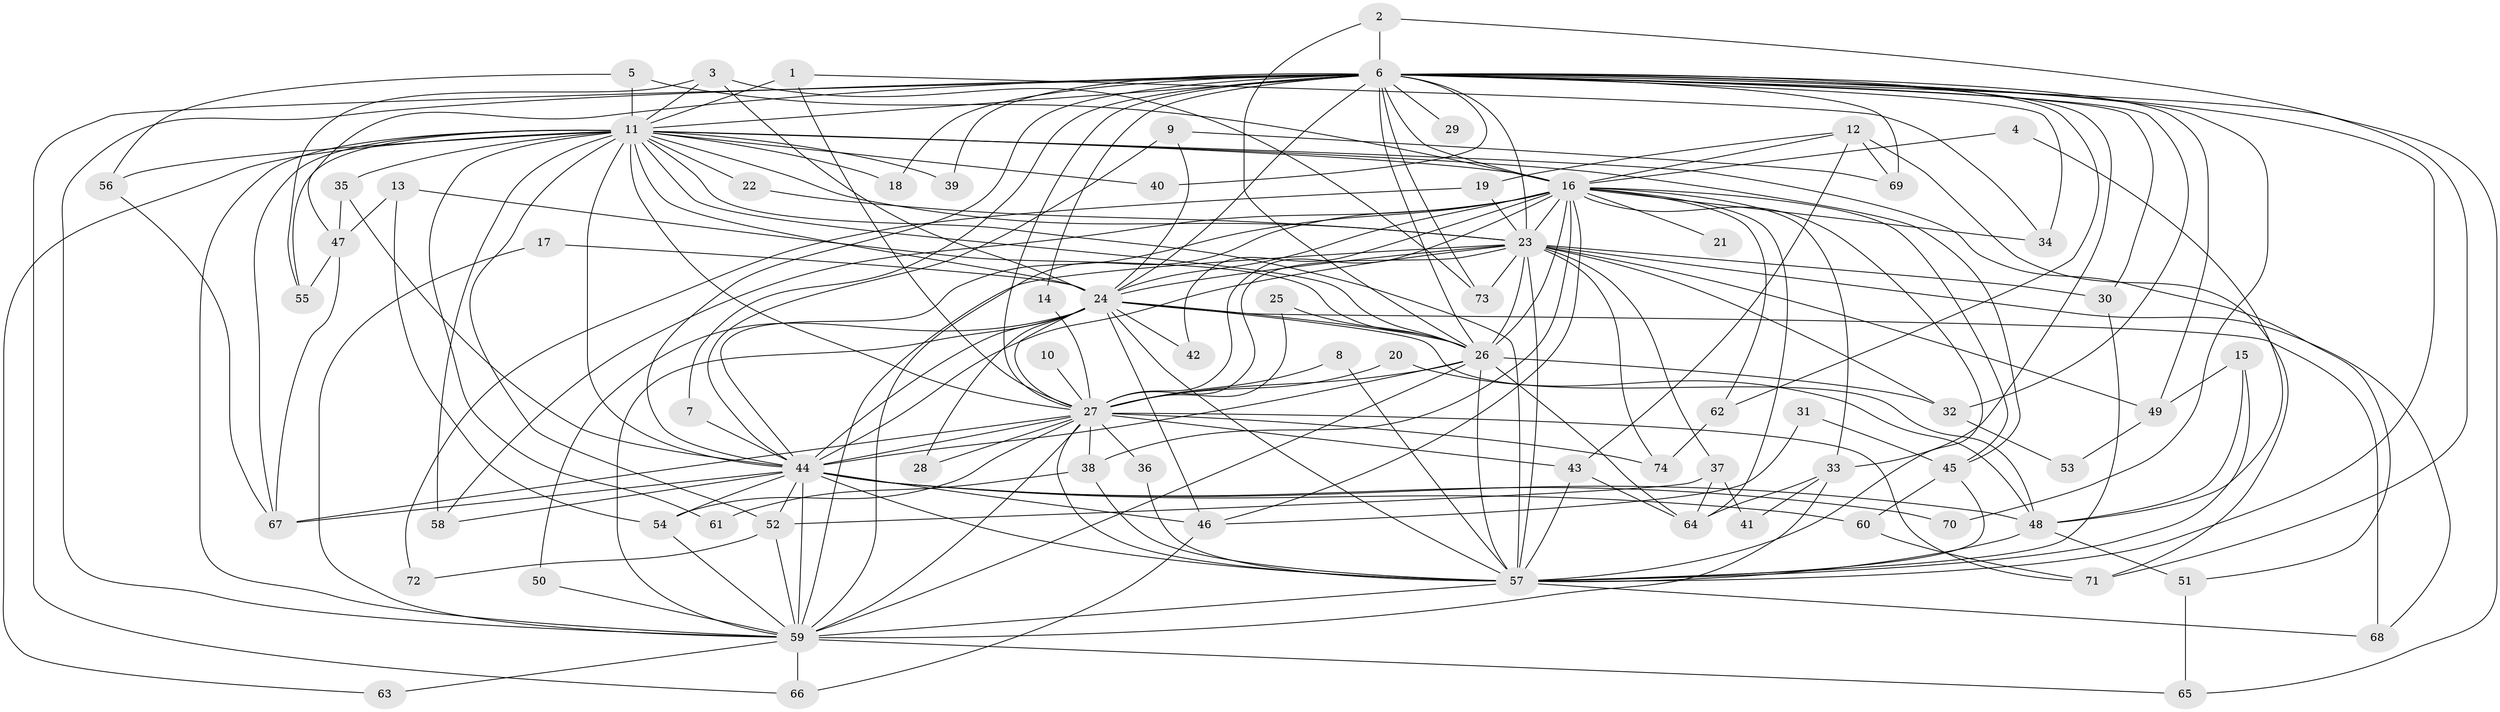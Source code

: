 // original degree distribution, {31: 0.00819672131147541, 26: 0.00819672131147541, 22: 0.01639344262295082, 29: 0.01639344262295082, 18: 0.00819672131147541, 23: 0.00819672131147541, 19: 0.00819672131147541, 21: 0.00819672131147541, 3: 0.22950819672131148, 4: 0.08196721311475409, 5: 0.05737704918032787, 7: 0.00819672131147541, 2: 0.5409836065573771}
// Generated by graph-tools (version 1.1) at 2025/36/03/04/25 23:36:14]
// undirected, 74 vertices, 198 edges
graph export_dot {
  node [color=gray90,style=filled];
  1;
  2;
  3;
  4;
  5;
  6;
  7;
  8;
  9;
  10;
  11;
  12;
  13;
  14;
  15;
  16;
  17;
  18;
  19;
  20;
  21;
  22;
  23;
  24;
  25;
  26;
  27;
  28;
  29;
  30;
  31;
  32;
  33;
  34;
  35;
  36;
  37;
  38;
  39;
  40;
  41;
  42;
  43;
  44;
  45;
  46;
  47;
  48;
  49;
  50;
  51;
  52;
  53;
  54;
  55;
  56;
  57;
  58;
  59;
  60;
  61;
  62;
  63;
  64;
  65;
  66;
  67;
  68;
  69;
  70;
  71;
  72;
  73;
  74;
  1 -- 11 [weight=1.0];
  1 -- 27 [weight=1.0];
  1 -- 34 [weight=1.0];
  2 -- 6 [weight=1.0];
  2 -- 26 [weight=1.0];
  2 -- 71 [weight=1.0];
  3 -- 11 [weight=1.0];
  3 -- 24 [weight=1.0];
  3 -- 55 [weight=1.0];
  3 -- 73 [weight=1.0];
  4 -- 16 [weight=1.0];
  4 -- 48 [weight=1.0];
  5 -- 11 [weight=1.0];
  5 -- 16 [weight=1.0];
  5 -- 56 [weight=1.0];
  6 -- 7 [weight=1.0];
  6 -- 11 [weight=1.0];
  6 -- 14 [weight=1.0];
  6 -- 16 [weight=1.0];
  6 -- 18 [weight=1.0];
  6 -- 23 [weight=1.0];
  6 -- 24 [weight=1.0];
  6 -- 26 [weight=1.0];
  6 -- 27 [weight=1.0];
  6 -- 29 [weight=1.0];
  6 -- 30 [weight=1.0];
  6 -- 32 [weight=1.0];
  6 -- 33 [weight=1.0];
  6 -- 34 [weight=1.0];
  6 -- 39 [weight=2.0];
  6 -- 40 [weight=1.0];
  6 -- 44 [weight=2.0];
  6 -- 47 [weight=1.0];
  6 -- 49 [weight=1.0];
  6 -- 57 [weight=1.0];
  6 -- 59 [weight=1.0];
  6 -- 62 [weight=1.0];
  6 -- 65 [weight=1.0];
  6 -- 66 [weight=1.0];
  6 -- 69 [weight=1.0];
  6 -- 70 [weight=1.0];
  6 -- 73 [weight=1.0];
  7 -- 44 [weight=1.0];
  8 -- 27 [weight=1.0];
  8 -- 57 [weight=1.0];
  9 -- 24 [weight=1.0];
  9 -- 44 [weight=1.0];
  9 -- 69 [weight=1.0];
  10 -- 27 [weight=1.0];
  11 -- 16 [weight=1.0];
  11 -- 18 [weight=1.0];
  11 -- 22 [weight=1.0];
  11 -- 23 [weight=1.0];
  11 -- 24 [weight=1.0];
  11 -- 26 [weight=1.0];
  11 -- 27 [weight=1.0];
  11 -- 35 [weight=1.0];
  11 -- 39 [weight=1.0];
  11 -- 40 [weight=1.0];
  11 -- 44 [weight=3.0];
  11 -- 45 [weight=1.0];
  11 -- 51 [weight=1.0];
  11 -- 52 [weight=1.0];
  11 -- 55 [weight=1.0];
  11 -- 56 [weight=1.0];
  11 -- 57 [weight=1.0];
  11 -- 58 [weight=1.0];
  11 -- 59 [weight=1.0];
  11 -- 61 [weight=2.0];
  11 -- 63 [weight=1.0];
  11 -- 67 [weight=1.0];
  12 -- 16 [weight=1.0];
  12 -- 19 [weight=1.0];
  12 -- 43 [weight=1.0];
  12 -- 69 [weight=1.0];
  12 -- 71 [weight=1.0];
  13 -- 26 [weight=1.0];
  13 -- 47 [weight=1.0];
  13 -- 54 [weight=1.0];
  14 -- 27 [weight=1.0];
  15 -- 48 [weight=1.0];
  15 -- 49 [weight=1.0];
  15 -- 57 [weight=1.0];
  16 -- 21 [weight=1.0];
  16 -- 23 [weight=2.0];
  16 -- 24 [weight=1.0];
  16 -- 26 [weight=1.0];
  16 -- 27 [weight=1.0];
  16 -- 33 [weight=1.0];
  16 -- 34 [weight=1.0];
  16 -- 38 [weight=1.0];
  16 -- 42 [weight=1.0];
  16 -- 44 [weight=1.0];
  16 -- 45 [weight=1.0];
  16 -- 46 [weight=1.0];
  16 -- 57 [weight=1.0];
  16 -- 58 [weight=1.0];
  16 -- 59 [weight=1.0];
  16 -- 62 [weight=1.0];
  16 -- 64 [weight=1.0];
  17 -- 24 [weight=1.0];
  17 -- 59 [weight=1.0];
  19 -- 23 [weight=1.0];
  19 -- 72 [weight=1.0];
  20 -- 27 [weight=1.0];
  20 -- 48 [weight=1.0];
  22 -- 23 [weight=1.0];
  23 -- 24 [weight=1.0];
  23 -- 26 [weight=1.0];
  23 -- 27 [weight=1.0];
  23 -- 30 [weight=1.0];
  23 -- 32 [weight=1.0];
  23 -- 37 [weight=1.0];
  23 -- 44 [weight=1.0];
  23 -- 49 [weight=1.0];
  23 -- 57 [weight=3.0];
  23 -- 59 [weight=1.0];
  23 -- 68 [weight=1.0];
  23 -- 73 [weight=1.0];
  23 -- 74 [weight=1.0];
  24 -- 26 [weight=1.0];
  24 -- 27 [weight=1.0];
  24 -- 28 [weight=1.0];
  24 -- 42 [weight=2.0];
  24 -- 44 [weight=2.0];
  24 -- 46 [weight=1.0];
  24 -- 48 [weight=1.0];
  24 -- 50 [weight=1.0];
  24 -- 57 [weight=1.0];
  24 -- 59 [weight=2.0];
  24 -- 68 [weight=1.0];
  25 -- 26 [weight=1.0];
  25 -- 27 [weight=1.0];
  26 -- 27 [weight=3.0];
  26 -- 32 [weight=1.0];
  26 -- 44 [weight=3.0];
  26 -- 57 [weight=1.0];
  26 -- 59 [weight=1.0];
  26 -- 64 [weight=1.0];
  27 -- 28 [weight=1.0];
  27 -- 36 [weight=1.0];
  27 -- 38 [weight=1.0];
  27 -- 43 [weight=1.0];
  27 -- 44 [weight=1.0];
  27 -- 54 [weight=1.0];
  27 -- 57 [weight=1.0];
  27 -- 59 [weight=1.0];
  27 -- 67 [weight=1.0];
  27 -- 71 [weight=1.0];
  27 -- 74 [weight=1.0];
  30 -- 57 [weight=1.0];
  31 -- 45 [weight=1.0];
  31 -- 46 [weight=1.0];
  32 -- 53 [weight=1.0];
  33 -- 41 [weight=1.0];
  33 -- 59 [weight=1.0];
  33 -- 64 [weight=1.0];
  35 -- 44 [weight=1.0];
  35 -- 47 [weight=1.0];
  36 -- 57 [weight=1.0];
  37 -- 41 [weight=1.0];
  37 -- 52 [weight=1.0];
  37 -- 64 [weight=1.0];
  38 -- 57 [weight=1.0];
  38 -- 61 [weight=1.0];
  43 -- 57 [weight=1.0];
  43 -- 64 [weight=1.0];
  44 -- 46 [weight=1.0];
  44 -- 48 [weight=1.0];
  44 -- 52 [weight=1.0];
  44 -- 54 [weight=1.0];
  44 -- 57 [weight=3.0];
  44 -- 58 [weight=1.0];
  44 -- 59 [weight=2.0];
  44 -- 60 [weight=1.0];
  44 -- 67 [weight=1.0];
  44 -- 70 [weight=1.0];
  45 -- 57 [weight=1.0];
  45 -- 60 [weight=1.0];
  46 -- 66 [weight=1.0];
  47 -- 55 [weight=1.0];
  47 -- 67 [weight=1.0];
  48 -- 51 [weight=1.0];
  48 -- 57 [weight=1.0];
  49 -- 53 [weight=1.0];
  50 -- 59 [weight=1.0];
  51 -- 65 [weight=1.0];
  52 -- 59 [weight=1.0];
  52 -- 72 [weight=1.0];
  54 -- 59 [weight=1.0];
  56 -- 67 [weight=1.0];
  57 -- 59 [weight=1.0];
  57 -- 68 [weight=1.0];
  59 -- 63 [weight=1.0];
  59 -- 65 [weight=1.0];
  59 -- 66 [weight=1.0];
  60 -- 71 [weight=1.0];
  62 -- 74 [weight=2.0];
}
